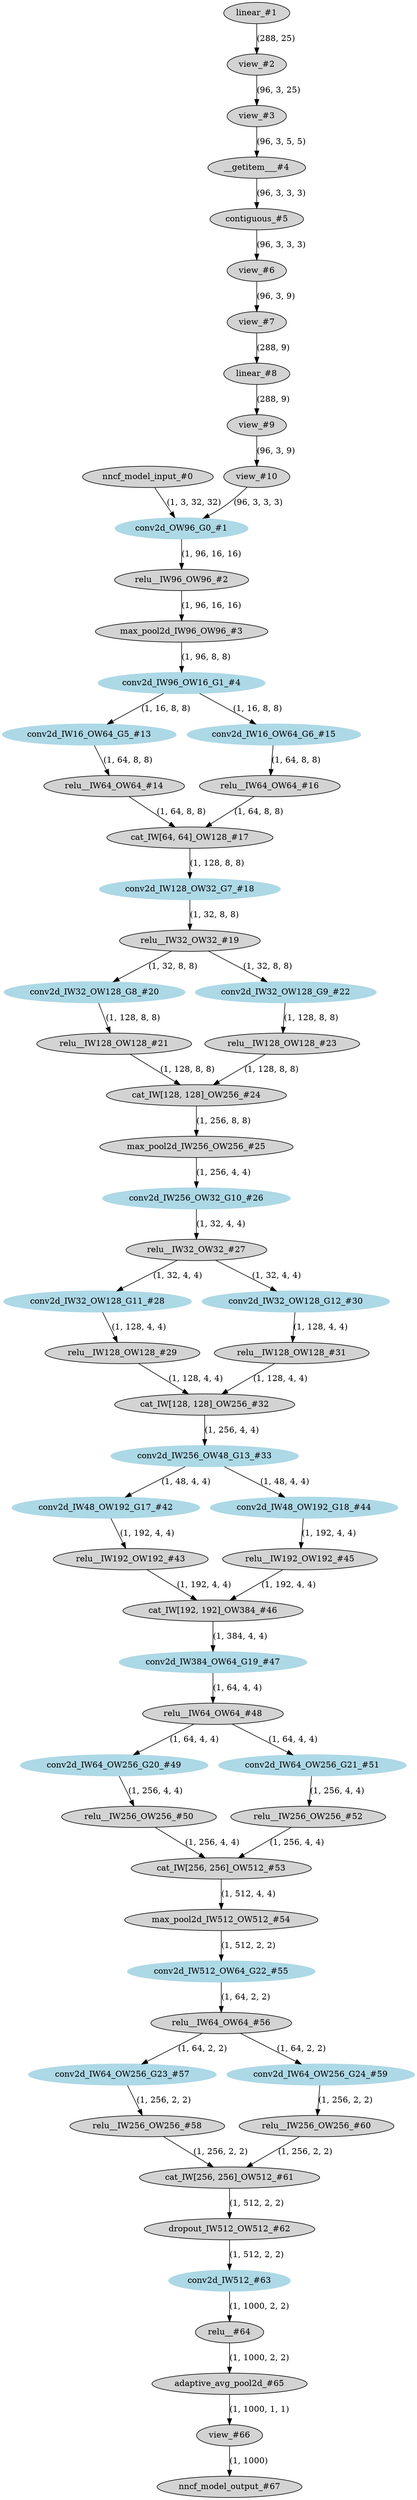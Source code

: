 strict digraph  {
"0 /nncf_model_input_0" [id=0, label="nncf_model_input_#0", style=filled, type=nncf_model_input];
"1 SqueezeNet/Sequential[features]/NNCFConv2d[0]/ModuleDict[pre_ops]/UpdateWeight[3]/ElasticKernelConv2DOp[op]/linear_0" [id=1, label="linear_#1", style=filled, type=linear];
"2 SqueezeNet/Sequential[features]/NNCFConv2d[0]/ModuleDict[pre_ops]/UpdateWeight[3]/ElasticKernelConv2DOp[op]/view_0" [id=2, label="view_#2", style=filled, type=view];
"3 SqueezeNet/Sequential[features]/NNCFConv2d[0]/ModuleDict[pre_ops]/UpdateWeight[3]/ElasticKernelConv2DOp[op]/view_1" [id=3, label="view_#3", style=filled, type=view];
"4 SqueezeNet/Sequential[features]/NNCFConv2d[0]/ModuleDict[pre_ops]/UpdateWeight[3]/ElasticKernelConv2DOp[op]/__getitem___0" [id=4, label="__getitem___#4", style=filled, type=__getitem__];
"5 SqueezeNet/Sequential[features]/NNCFConv2d[0]/ModuleDict[pre_ops]/UpdateWeight[3]/ElasticKernelConv2DOp[op]/contiguous_0" [id=5, label="contiguous_#5", style=filled, type=contiguous];
"6 SqueezeNet/Sequential[features]/NNCFConv2d[0]/ModuleDict[pre_ops]/UpdateWeight[3]/ElasticKernelConv2DOp[op]/view_2" [id=6, label="view_#6", style=filled, type=view];
"7 SqueezeNet/Sequential[features]/NNCFConv2d[0]/ModuleDict[pre_ops]/UpdateWeight[3]/ElasticKernelConv2DOp[op]/view_3" [id=7, label="view_#7", style=filled, type=view];
"8 SqueezeNet/Sequential[features]/NNCFConv2d[0]/ModuleDict[pre_ops]/UpdateWeight[3]/ElasticKernelConv2DOp[op]/linear_1" [id=8, label="linear_#8", style=filled, type=linear];
"9 SqueezeNet/Sequential[features]/NNCFConv2d[0]/ModuleDict[pre_ops]/UpdateWeight[3]/ElasticKernelConv2DOp[op]/view_4" [id=9, label="view_#9", style=filled, type=view];
"10 SqueezeNet/Sequential[features]/NNCFConv2d[0]/ModuleDict[pre_ops]/UpdateWeight[3]/ElasticKernelConv2DOp[op]/view_5" [id=10, label="view_#10", style=filled, type=view];
"11 SqueezeNet/Sequential[features]/NNCFConv2d[0]/conv2d_0" [color=lightblue, id=11, label="conv2d_OW96_G0_#1", style=filled, type=conv2d];
"12 SqueezeNet/Sequential[features]/ReLU[1]/relu__0" [id=12, label="relu__IW96_OW96_#2", style=filled, type=relu_];
"13 SqueezeNet/Sequential[features]/MaxPool2d[2]/max_pool2d_0" [id=13, label="max_pool2d_IW96_OW96_#3", style=filled, type=max_pool2d];
"14 SqueezeNet/Sequential[features]/Fire[3]/NNCFConv2d[squeeze]/conv2d_0" [color=lightblue, id=14, label="conv2d_IW96_OW16_G1_#4", style=filled, type=conv2d];
"15 SqueezeNet/Sequential[features]/Fire[4]/NNCFConv2d[expand1x1]/conv2d_0" [color=lightblue, id=15, label="conv2d_IW16_OW64_G5_#13", style=filled, type=conv2d];
"16 SqueezeNet/Sequential[features]/Fire[4]/ReLU[expand1x1_activation]/relu__0" [id=16, label="relu__IW64_OW64_#14", style=filled, type=relu_];
"17 SqueezeNet/Sequential[features]/Fire[4]/NNCFConv2d[expand3x3]/conv2d_0" [color=lightblue, id=17, label="conv2d_IW16_OW64_G6_#15", style=filled, type=conv2d];
"18 SqueezeNet/Sequential[features]/Fire[4]/ReLU[expand3x3_activation]/relu__0" [id=18, label="relu__IW64_OW64_#16", style=filled, type=relu_];
"19 SqueezeNet/Sequential[features]/Fire[4]/cat_0" [id=19, label="cat_IW[64, 64]_OW128_#17", style=filled, type=cat];
"20 SqueezeNet/Sequential[features]/Fire[5]/NNCFConv2d[squeeze]/conv2d_0" [color=lightblue, id=20, label="conv2d_IW128_OW32_G7_#18", style=filled, type=conv2d];
"21 SqueezeNet/Sequential[features]/Fire[5]/ReLU[squeeze_activation]/relu__0" [id=21, label="relu__IW32_OW32_#19", style=filled, type=relu_];
"22 SqueezeNet/Sequential[features]/Fire[5]/NNCFConv2d[expand1x1]/conv2d_0" [color=lightblue, id=22, label="conv2d_IW32_OW128_G8_#20", style=filled, type=conv2d];
"23 SqueezeNet/Sequential[features]/Fire[5]/ReLU[expand1x1_activation]/relu__0" [id=23, label="relu__IW128_OW128_#21", style=filled, type=relu_];
"24 SqueezeNet/Sequential[features]/Fire[5]/NNCFConv2d[expand3x3]/conv2d_0" [color=lightblue, id=24, label="conv2d_IW32_OW128_G9_#22", style=filled, type=conv2d];
"25 SqueezeNet/Sequential[features]/Fire[5]/ReLU[expand3x3_activation]/relu__0" [id=25, label="relu__IW128_OW128_#23", style=filled, type=relu_];
"26 SqueezeNet/Sequential[features]/Fire[5]/cat_0" [id=26, label="cat_IW[128, 128]_OW256_#24", style=filled, type=cat];
"27 SqueezeNet/Sequential[features]/MaxPool2d[6]/max_pool2d_0" [id=27, label="max_pool2d_IW256_OW256_#25", style=filled, type=max_pool2d];
"28 SqueezeNet/Sequential[features]/Fire[7]/NNCFConv2d[squeeze]/conv2d_0" [color=lightblue, id=28, label="conv2d_IW256_OW32_G10_#26", style=filled, type=conv2d];
"29 SqueezeNet/Sequential[features]/Fire[7]/ReLU[squeeze_activation]/relu__0" [id=29, label="relu__IW32_OW32_#27", style=filled, type=relu_];
"30 SqueezeNet/Sequential[features]/Fire[7]/NNCFConv2d[expand1x1]/conv2d_0" [color=lightblue, id=30, label="conv2d_IW32_OW128_G11_#28", style=filled, type=conv2d];
"31 SqueezeNet/Sequential[features]/Fire[7]/ReLU[expand1x1_activation]/relu__0" [id=31, label="relu__IW128_OW128_#29", style=filled, type=relu_];
"32 SqueezeNet/Sequential[features]/Fire[7]/NNCFConv2d[expand3x3]/conv2d_0" [color=lightblue, id=32, label="conv2d_IW32_OW128_G12_#30", style=filled, type=conv2d];
"33 SqueezeNet/Sequential[features]/Fire[7]/ReLU[expand3x3_activation]/relu__0" [id=33, label="relu__IW128_OW128_#31", style=filled, type=relu_];
"34 SqueezeNet/Sequential[features]/Fire[7]/cat_0" [id=34, label="cat_IW[128, 128]_OW256_#32", style=filled, type=cat];
"35 SqueezeNet/Sequential[features]/Fire[8]/NNCFConv2d[squeeze]/conv2d_0" [color=lightblue, id=35, label="conv2d_IW256_OW48_G13_#33", style=filled, type=conv2d];
"36 SqueezeNet/Sequential[features]/Fire[9]/NNCFConv2d[expand1x1]/conv2d_0" [color=lightblue, id=36, label="conv2d_IW48_OW192_G17_#42", style=filled, type=conv2d];
"37 SqueezeNet/Sequential[features]/Fire[9]/ReLU[expand1x1_activation]/relu__0" [id=37, label="relu__IW192_OW192_#43", style=filled, type=relu_];
"38 SqueezeNet/Sequential[features]/Fire[9]/NNCFConv2d[expand3x3]/conv2d_0" [color=lightblue, id=38, label="conv2d_IW48_OW192_G18_#44", style=filled, type=conv2d];
"39 SqueezeNet/Sequential[features]/Fire[9]/ReLU[expand3x3_activation]/relu__0" [id=39, label="relu__IW192_OW192_#45", style=filled, type=relu_];
"40 SqueezeNet/Sequential[features]/Fire[9]/cat_0" [id=40, label="cat_IW[192, 192]_OW384_#46", style=filled, type=cat];
"41 SqueezeNet/Sequential[features]/Fire[10]/NNCFConv2d[squeeze]/conv2d_0" [color=lightblue, id=41, label="conv2d_IW384_OW64_G19_#47", style=filled, type=conv2d];
"42 SqueezeNet/Sequential[features]/Fire[10]/ReLU[squeeze_activation]/relu__0" [id=42, label="relu__IW64_OW64_#48", style=filled, type=relu_];
"43 SqueezeNet/Sequential[features]/Fire[10]/NNCFConv2d[expand1x1]/conv2d_0" [color=lightblue, id=43, label="conv2d_IW64_OW256_G20_#49", style=filled, type=conv2d];
"44 SqueezeNet/Sequential[features]/Fire[10]/ReLU[expand1x1_activation]/relu__0" [id=44, label="relu__IW256_OW256_#50", style=filled, type=relu_];
"45 SqueezeNet/Sequential[features]/Fire[10]/NNCFConv2d[expand3x3]/conv2d_0" [color=lightblue, id=45, label="conv2d_IW64_OW256_G21_#51", style=filled, type=conv2d];
"46 SqueezeNet/Sequential[features]/Fire[10]/ReLU[expand3x3_activation]/relu__0" [id=46, label="relu__IW256_OW256_#52", style=filled, type=relu_];
"47 SqueezeNet/Sequential[features]/Fire[10]/cat_0" [id=47, label="cat_IW[256, 256]_OW512_#53", style=filled, type=cat];
"48 SqueezeNet/Sequential[features]/MaxPool2d[11]/max_pool2d_0" [id=48, label="max_pool2d_IW512_OW512_#54", style=filled, type=max_pool2d];
"49 SqueezeNet/Sequential[features]/Fire[12]/NNCFConv2d[squeeze]/conv2d_0" [color=lightblue, id=49, label="conv2d_IW512_OW64_G22_#55", style=filled, type=conv2d];
"50 SqueezeNet/Sequential[features]/Fire[12]/ReLU[squeeze_activation]/relu__0" [id=50, label="relu__IW64_OW64_#56", style=filled, type=relu_];
"51 SqueezeNet/Sequential[features]/Fire[12]/NNCFConv2d[expand1x1]/conv2d_0" [color=lightblue, id=51, label="conv2d_IW64_OW256_G23_#57", style=filled, type=conv2d];
"52 SqueezeNet/Sequential[features]/Fire[12]/ReLU[expand1x1_activation]/relu__0" [id=52, label="relu__IW256_OW256_#58", style=filled, type=relu_];
"53 SqueezeNet/Sequential[features]/Fire[12]/NNCFConv2d[expand3x3]/conv2d_0" [color=lightblue, id=53, label="conv2d_IW64_OW256_G24_#59", style=filled, type=conv2d];
"54 SqueezeNet/Sequential[features]/Fire[12]/ReLU[expand3x3_activation]/relu__0" [id=54, label="relu__IW256_OW256_#60", style=filled, type=relu_];
"55 SqueezeNet/Sequential[features]/Fire[12]/cat_0" [id=55, label="cat_IW[256, 256]_OW512_#61", style=filled, type=cat];
"56 SqueezeNet/Sequential[classifier]/Dropout[0]/dropout_0" [id=56, label="dropout_IW512_OW512_#62", style=filled, type=dropout];
"57 SqueezeNet/Sequential[classifier]/NNCFConv2d[1]/conv2d_0" [color=lightblue, id=57, label="conv2d_IW512_#63", style=filled, type=conv2d];
"58 SqueezeNet/Sequential[classifier]/ReLU[2]/relu__0" [id=58, label="relu__#64", style=filled, type=relu_];
"59 SqueezeNet/Sequential[classifier]/AdaptiveAvgPool2d[3]/adaptive_avg_pool2d_0" [id=59, label="adaptive_avg_pool2d_#65", style=filled, type=adaptive_avg_pool2d];
"60 SqueezeNet/view_0" [id=60, label="view_#66", style=filled, type=view];
"61 /nncf_model_output_0" [id=61, label="nncf_model_output_#67", style=filled, type=nncf_model_output];
"0 /nncf_model_input_0" -> "11 SqueezeNet/Sequential[features]/NNCFConv2d[0]/conv2d_0"  [label="(1, 3, 32, 32)", style=solid];
"1 SqueezeNet/Sequential[features]/NNCFConv2d[0]/ModuleDict[pre_ops]/UpdateWeight[3]/ElasticKernelConv2DOp[op]/linear_0" -> "2 SqueezeNet/Sequential[features]/NNCFConv2d[0]/ModuleDict[pre_ops]/UpdateWeight[3]/ElasticKernelConv2DOp[op]/view_0"  [label="(288, 25)", style=solid];
"2 SqueezeNet/Sequential[features]/NNCFConv2d[0]/ModuleDict[pre_ops]/UpdateWeight[3]/ElasticKernelConv2DOp[op]/view_0" -> "3 SqueezeNet/Sequential[features]/NNCFConv2d[0]/ModuleDict[pre_ops]/UpdateWeight[3]/ElasticKernelConv2DOp[op]/view_1"  [label="(96, 3, 25)", style=solid];
"3 SqueezeNet/Sequential[features]/NNCFConv2d[0]/ModuleDict[pre_ops]/UpdateWeight[3]/ElasticKernelConv2DOp[op]/view_1" -> "4 SqueezeNet/Sequential[features]/NNCFConv2d[0]/ModuleDict[pre_ops]/UpdateWeight[3]/ElasticKernelConv2DOp[op]/__getitem___0"  [label="(96, 3, 5, 5)", style=solid];
"4 SqueezeNet/Sequential[features]/NNCFConv2d[0]/ModuleDict[pre_ops]/UpdateWeight[3]/ElasticKernelConv2DOp[op]/__getitem___0" -> "5 SqueezeNet/Sequential[features]/NNCFConv2d[0]/ModuleDict[pre_ops]/UpdateWeight[3]/ElasticKernelConv2DOp[op]/contiguous_0"  [label="(96, 3, 3, 3)", style=solid];
"5 SqueezeNet/Sequential[features]/NNCFConv2d[0]/ModuleDict[pre_ops]/UpdateWeight[3]/ElasticKernelConv2DOp[op]/contiguous_0" -> "6 SqueezeNet/Sequential[features]/NNCFConv2d[0]/ModuleDict[pre_ops]/UpdateWeight[3]/ElasticKernelConv2DOp[op]/view_2"  [label="(96, 3, 3, 3)", style=solid];
"6 SqueezeNet/Sequential[features]/NNCFConv2d[0]/ModuleDict[pre_ops]/UpdateWeight[3]/ElasticKernelConv2DOp[op]/view_2" -> "7 SqueezeNet/Sequential[features]/NNCFConv2d[0]/ModuleDict[pre_ops]/UpdateWeight[3]/ElasticKernelConv2DOp[op]/view_3"  [label="(96, 3, 9)", style=solid];
"7 SqueezeNet/Sequential[features]/NNCFConv2d[0]/ModuleDict[pre_ops]/UpdateWeight[3]/ElasticKernelConv2DOp[op]/view_3" -> "8 SqueezeNet/Sequential[features]/NNCFConv2d[0]/ModuleDict[pre_ops]/UpdateWeight[3]/ElasticKernelConv2DOp[op]/linear_1"  [label="(288, 9)", style=solid];
"8 SqueezeNet/Sequential[features]/NNCFConv2d[0]/ModuleDict[pre_ops]/UpdateWeight[3]/ElasticKernelConv2DOp[op]/linear_1" -> "9 SqueezeNet/Sequential[features]/NNCFConv2d[0]/ModuleDict[pre_ops]/UpdateWeight[3]/ElasticKernelConv2DOp[op]/view_4"  [label="(288, 9)", style=solid];
"9 SqueezeNet/Sequential[features]/NNCFConv2d[0]/ModuleDict[pre_ops]/UpdateWeight[3]/ElasticKernelConv2DOp[op]/view_4" -> "10 SqueezeNet/Sequential[features]/NNCFConv2d[0]/ModuleDict[pre_ops]/UpdateWeight[3]/ElasticKernelConv2DOp[op]/view_5"  [label="(96, 3, 9)", style=solid];
"10 SqueezeNet/Sequential[features]/NNCFConv2d[0]/ModuleDict[pre_ops]/UpdateWeight[3]/ElasticKernelConv2DOp[op]/view_5" -> "11 SqueezeNet/Sequential[features]/NNCFConv2d[0]/conv2d_0"  [label="(96, 3, 3, 3)", style=solid];
"11 SqueezeNet/Sequential[features]/NNCFConv2d[0]/conv2d_0" -> "12 SqueezeNet/Sequential[features]/ReLU[1]/relu__0"  [label="(1, 96, 16, 16)", style=solid];
"12 SqueezeNet/Sequential[features]/ReLU[1]/relu__0" -> "13 SqueezeNet/Sequential[features]/MaxPool2d[2]/max_pool2d_0"  [label="(1, 96, 16, 16)", style=solid];
"13 SqueezeNet/Sequential[features]/MaxPool2d[2]/max_pool2d_0" -> "14 SqueezeNet/Sequential[features]/Fire[3]/NNCFConv2d[squeeze]/conv2d_0"  [label="(1, 96, 8, 8)", style=solid];
"14 SqueezeNet/Sequential[features]/Fire[3]/NNCFConv2d[squeeze]/conv2d_0" -> "15 SqueezeNet/Sequential[features]/Fire[4]/NNCFConv2d[expand1x1]/conv2d_0"  [label="(1, 16, 8, 8)", style=solid];
"14 SqueezeNet/Sequential[features]/Fire[3]/NNCFConv2d[squeeze]/conv2d_0" -> "17 SqueezeNet/Sequential[features]/Fire[4]/NNCFConv2d[expand3x3]/conv2d_0"  [label="(1, 16, 8, 8)", style=solid];
"15 SqueezeNet/Sequential[features]/Fire[4]/NNCFConv2d[expand1x1]/conv2d_0" -> "16 SqueezeNet/Sequential[features]/Fire[4]/ReLU[expand1x1_activation]/relu__0"  [label="(1, 64, 8, 8)", style=solid];
"16 SqueezeNet/Sequential[features]/Fire[4]/ReLU[expand1x1_activation]/relu__0" -> "19 SqueezeNet/Sequential[features]/Fire[4]/cat_0"  [label="(1, 64, 8, 8)", style=solid];
"17 SqueezeNet/Sequential[features]/Fire[4]/NNCFConv2d[expand3x3]/conv2d_0" -> "18 SqueezeNet/Sequential[features]/Fire[4]/ReLU[expand3x3_activation]/relu__0"  [label="(1, 64, 8, 8)", style=solid];
"18 SqueezeNet/Sequential[features]/Fire[4]/ReLU[expand3x3_activation]/relu__0" -> "19 SqueezeNet/Sequential[features]/Fire[4]/cat_0"  [label="(1, 64, 8, 8)", style=solid];
"19 SqueezeNet/Sequential[features]/Fire[4]/cat_0" -> "20 SqueezeNet/Sequential[features]/Fire[5]/NNCFConv2d[squeeze]/conv2d_0"  [label="(1, 128, 8, 8)", style=solid];
"20 SqueezeNet/Sequential[features]/Fire[5]/NNCFConv2d[squeeze]/conv2d_0" -> "21 SqueezeNet/Sequential[features]/Fire[5]/ReLU[squeeze_activation]/relu__0"  [label="(1, 32, 8, 8)", style=solid];
"21 SqueezeNet/Sequential[features]/Fire[5]/ReLU[squeeze_activation]/relu__0" -> "22 SqueezeNet/Sequential[features]/Fire[5]/NNCFConv2d[expand1x1]/conv2d_0"  [label="(1, 32, 8, 8)", style=solid];
"21 SqueezeNet/Sequential[features]/Fire[5]/ReLU[squeeze_activation]/relu__0" -> "24 SqueezeNet/Sequential[features]/Fire[5]/NNCFConv2d[expand3x3]/conv2d_0"  [label="(1, 32, 8, 8)", style=solid];
"22 SqueezeNet/Sequential[features]/Fire[5]/NNCFConv2d[expand1x1]/conv2d_0" -> "23 SqueezeNet/Sequential[features]/Fire[5]/ReLU[expand1x1_activation]/relu__0"  [label="(1, 128, 8, 8)", style=solid];
"23 SqueezeNet/Sequential[features]/Fire[5]/ReLU[expand1x1_activation]/relu__0" -> "26 SqueezeNet/Sequential[features]/Fire[5]/cat_0"  [label="(1, 128, 8, 8)", style=solid];
"24 SqueezeNet/Sequential[features]/Fire[5]/NNCFConv2d[expand3x3]/conv2d_0" -> "25 SqueezeNet/Sequential[features]/Fire[5]/ReLU[expand3x3_activation]/relu__0"  [label="(1, 128, 8, 8)", style=solid];
"25 SqueezeNet/Sequential[features]/Fire[5]/ReLU[expand3x3_activation]/relu__0" -> "26 SqueezeNet/Sequential[features]/Fire[5]/cat_0"  [label="(1, 128, 8, 8)", style=solid];
"26 SqueezeNet/Sequential[features]/Fire[5]/cat_0" -> "27 SqueezeNet/Sequential[features]/MaxPool2d[6]/max_pool2d_0"  [label="(1, 256, 8, 8)", style=solid];
"27 SqueezeNet/Sequential[features]/MaxPool2d[6]/max_pool2d_0" -> "28 SqueezeNet/Sequential[features]/Fire[7]/NNCFConv2d[squeeze]/conv2d_0"  [label="(1, 256, 4, 4)", style=solid];
"28 SqueezeNet/Sequential[features]/Fire[7]/NNCFConv2d[squeeze]/conv2d_0" -> "29 SqueezeNet/Sequential[features]/Fire[7]/ReLU[squeeze_activation]/relu__0"  [label="(1, 32, 4, 4)", style=solid];
"29 SqueezeNet/Sequential[features]/Fire[7]/ReLU[squeeze_activation]/relu__0" -> "30 SqueezeNet/Sequential[features]/Fire[7]/NNCFConv2d[expand1x1]/conv2d_0"  [label="(1, 32, 4, 4)", style=solid];
"29 SqueezeNet/Sequential[features]/Fire[7]/ReLU[squeeze_activation]/relu__0" -> "32 SqueezeNet/Sequential[features]/Fire[7]/NNCFConv2d[expand3x3]/conv2d_0"  [label="(1, 32, 4, 4)", style=solid];
"30 SqueezeNet/Sequential[features]/Fire[7]/NNCFConv2d[expand1x1]/conv2d_0" -> "31 SqueezeNet/Sequential[features]/Fire[7]/ReLU[expand1x1_activation]/relu__0"  [label="(1, 128, 4, 4)", style=solid];
"31 SqueezeNet/Sequential[features]/Fire[7]/ReLU[expand1x1_activation]/relu__0" -> "34 SqueezeNet/Sequential[features]/Fire[7]/cat_0"  [label="(1, 128, 4, 4)", style=solid];
"32 SqueezeNet/Sequential[features]/Fire[7]/NNCFConv2d[expand3x3]/conv2d_0" -> "33 SqueezeNet/Sequential[features]/Fire[7]/ReLU[expand3x3_activation]/relu__0"  [label="(1, 128, 4, 4)", style=solid];
"33 SqueezeNet/Sequential[features]/Fire[7]/ReLU[expand3x3_activation]/relu__0" -> "34 SqueezeNet/Sequential[features]/Fire[7]/cat_0"  [label="(1, 128, 4, 4)", style=solid];
"34 SqueezeNet/Sequential[features]/Fire[7]/cat_0" -> "35 SqueezeNet/Sequential[features]/Fire[8]/NNCFConv2d[squeeze]/conv2d_0"  [label="(1, 256, 4, 4)", style=solid];
"35 SqueezeNet/Sequential[features]/Fire[8]/NNCFConv2d[squeeze]/conv2d_0" -> "36 SqueezeNet/Sequential[features]/Fire[9]/NNCFConv2d[expand1x1]/conv2d_0"  [label="(1, 48, 4, 4)", style=solid];
"35 SqueezeNet/Sequential[features]/Fire[8]/NNCFConv2d[squeeze]/conv2d_0" -> "38 SqueezeNet/Sequential[features]/Fire[9]/NNCFConv2d[expand3x3]/conv2d_0"  [label="(1, 48, 4, 4)", style=solid];
"36 SqueezeNet/Sequential[features]/Fire[9]/NNCFConv2d[expand1x1]/conv2d_0" -> "37 SqueezeNet/Sequential[features]/Fire[9]/ReLU[expand1x1_activation]/relu__0"  [label="(1, 192, 4, 4)", style=solid];
"37 SqueezeNet/Sequential[features]/Fire[9]/ReLU[expand1x1_activation]/relu__0" -> "40 SqueezeNet/Sequential[features]/Fire[9]/cat_0"  [label="(1, 192, 4, 4)", style=solid];
"38 SqueezeNet/Sequential[features]/Fire[9]/NNCFConv2d[expand3x3]/conv2d_0" -> "39 SqueezeNet/Sequential[features]/Fire[9]/ReLU[expand3x3_activation]/relu__0"  [label="(1, 192, 4, 4)", style=solid];
"39 SqueezeNet/Sequential[features]/Fire[9]/ReLU[expand3x3_activation]/relu__0" -> "40 SqueezeNet/Sequential[features]/Fire[9]/cat_0"  [label="(1, 192, 4, 4)", style=solid];
"40 SqueezeNet/Sequential[features]/Fire[9]/cat_0" -> "41 SqueezeNet/Sequential[features]/Fire[10]/NNCFConv2d[squeeze]/conv2d_0"  [label="(1, 384, 4, 4)", style=solid];
"41 SqueezeNet/Sequential[features]/Fire[10]/NNCFConv2d[squeeze]/conv2d_0" -> "42 SqueezeNet/Sequential[features]/Fire[10]/ReLU[squeeze_activation]/relu__0"  [label="(1, 64, 4, 4)", style=solid];
"42 SqueezeNet/Sequential[features]/Fire[10]/ReLU[squeeze_activation]/relu__0" -> "43 SqueezeNet/Sequential[features]/Fire[10]/NNCFConv2d[expand1x1]/conv2d_0"  [label="(1, 64, 4, 4)", style=solid];
"42 SqueezeNet/Sequential[features]/Fire[10]/ReLU[squeeze_activation]/relu__0" -> "45 SqueezeNet/Sequential[features]/Fire[10]/NNCFConv2d[expand3x3]/conv2d_0"  [label="(1, 64, 4, 4)", style=solid];
"43 SqueezeNet/Sequential[features]/Fire[10]/NNCFConv2d[expand1x1]/conv2d_0" -> "44 SqueezeNet/Sequential[features]/Fire[10]/ReLU[expand1x1_activation]/relu__0"  [label="(1, 256, 4, 4)", style=solid];
"44 SqueezeNet/Sequential[features]/Fire[10]/ReLU[expand1x1_activation]/relu__0" -> "47 SqueezeNet/Sequential[features]/Fire[10]/cat_0"  [label="(1, 256, 4, 4)", style=solid];
"45 SqueezeNet/Sequential[features]/Fire[10]/NNCFConv2d[expand3x3]/conv2d_0" -> "46 SqueezeNet/Sequential[features]/Fire[10]/ReLU[expand3x3_activation]/relu__0"  [label="(1, 256, 4, 4)", style=solid];
"46 SqueezeNet/Sequential[features]/Fire[10]/ReLU[expand3x3_activation]/relu__0" -> "47 SqueezeNet/Sequential[features]/Fire[10]/cat_0"  [label="(1, 256, 4, 4)", style=solid];
"47 SqueezeNet/Sequential[features]/Fire[10]/cat_0" -> "48 SqueezeNet/Sequential[features]/MaxPool2d[11]/max_pool2d_0"  [label="(1, 512, 4, 4)", style=solid];
"48 SqueezeNet/Sequential[features]/MaxPool2d[11]/max_pool2d_0" -> "49 SqueezeNet/Sequential[features]/Fire[12]/NNCFConv2d[squeeze]/conv2d_0"  [label="(1, 512, 2, 2)", style=solid];
"49 SqueezeNet/Sequential[features]/Fire[12]/NNCFConv2d[squeeze]/conv2d_0" -> "50 SqueezeNet/Sequential[features]/Fire[12]/ReLU[squeeze_activation]/relu__0"  [label="(1, 64, 2, 2)", style=solid];
"50 SqueezeNet/Sequential[features]/Fire[12]/ReLU[squeeze_activation]/relu__0" -> "51 SqueezeNet/Sequential[features]/Fire[12]/NNCFConv2d[expand1x1]/conv2d_0"  [label="(1, 64, 2, 2)", style=solid];
"50 SqueezeNet/Sequential[features]/Fire[12]/ReLU[squeeze_activation]/relu__0" -> "53 SqueezeNet/Sequential[features]/Fire[12]/NNCFConv2d[expand3x3]/conv2d_0"  [label="(1, 64, 2, 2)", style=solid];
"51 SqueezeNet/Sequential[features]/Fire[12]/NNCFConv2d[expand1x1]/conv2d_0" -> "52 SqueezeNet/Sequential[features]/Fire[12]/ReLU[expand1x1_activation]/relu__0"  [label="(1, 256, 2, 2)", style=solid];
"52 SqueezeNet/Sequential[features]/Fire[12]/ReLU[expand1x1_activation]/relu__0" -> "55 SqueezeNet/Sequential[features]/Fire[12]/cat_0"  [label="(1, 256, 2, 2)", style=solid];
"53 SqueezeNet/Sequential[features]/Fire[12]/NNCFConv2d[expand3x3]/conv2d_0" -> "54 SqueezeNet/Sequential[features]/Fire[12]/ReLU[expand3x3_activation]/relu__0"  [label="(1, 256, 2, 2)", style=solid];
"54 SqueezeNet/Sequential[features]/Fire[12]/ReLU[expand3x3_activation]/relu__0" -> "55 SqueezeNet/Sequential[features]/Fire[12]/cat_0"  [label="(1, 256, 2, 2)", style=solid];
"55 SqueezeNet/Sequential[features]/Fire[12]/cat_0" -> "56 SqueezeNet/Sequential[classifier]/Dropout[0]/dropout_0"  [label="(1, 512, 2, 2)", style=solid];
"56 SqueezeNet/Sequential[classifier]/Dropout[0]/dropout_0" -> "57 SqueezeNet/Sequential[classifier]/NNCFConv2d[1]/conv2d_0"  [label="(1, 512, 2, 2)", style=solid];
"57 SqueezeNet/Sequential[classifier]/NNCFConv2d[1]/conv2d_0" -> "58 SqueezeNet/Sequential[classifier]/ReLU[2]/relu__0"  [label="(1, 1000, 2, 2)", style=solid];
"58 SqueezeNet/Sequential[classifier]/ReLU[2]/relu__0" -> "59 SqueezeNet/Sequential[classifier]/AdaptiveAvgPool2d[3]/adaptive_avg_pool2d_0"  [label="(1, 1000, 2, 2)", style=solid];
"59 SqueezeNet/Sequential[classifier]/AdaptiveAvgPool2d[3]/adaptive_avg_pool2d_0" -> "60 SqueezeNet/view_0"  [label="(1, 1000, 1, 1)", style=solid];
"60 SqueezeNet/view_0" -> "61 /nncf_model_output_0"  [label="(1, 1000)", style=solid];
}

